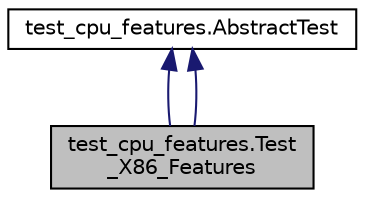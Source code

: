 digraph "test_cpu_features.Test_X86_Features"
{
 // LATEX_PDF_SIZE
  edge [fontname="Helvetica",fontsize="10",labelfontname="Helvetica",labelfontsize="10"];
  node [fontname="Helvetica",fontsize="10",shape=record];
  Node1 [label="test_cpu_features.Test\l_X86_Features",height=0.2,width=0.4,color="black", fillcolor="grey75", style="filled", fontcolor="black",tooltip=" "];
  Node2 -> Node1 [dir="back",color="midnightblue",fontsize="10",style="solid",fontname="Helvetica"];
  Node2 [label="test_cpu_features.AbstractTest",height=0.2,width=0.4,color="black", fillcolor="white", style="filled",URL="$classtest__cpu__features_1_1AbstractTest.html",tooltip=" "];
  Node2 -> Node1 [dir="back",color="midnightblue",fontsize="10",style="solid",fontname="Helvetica"];
}

